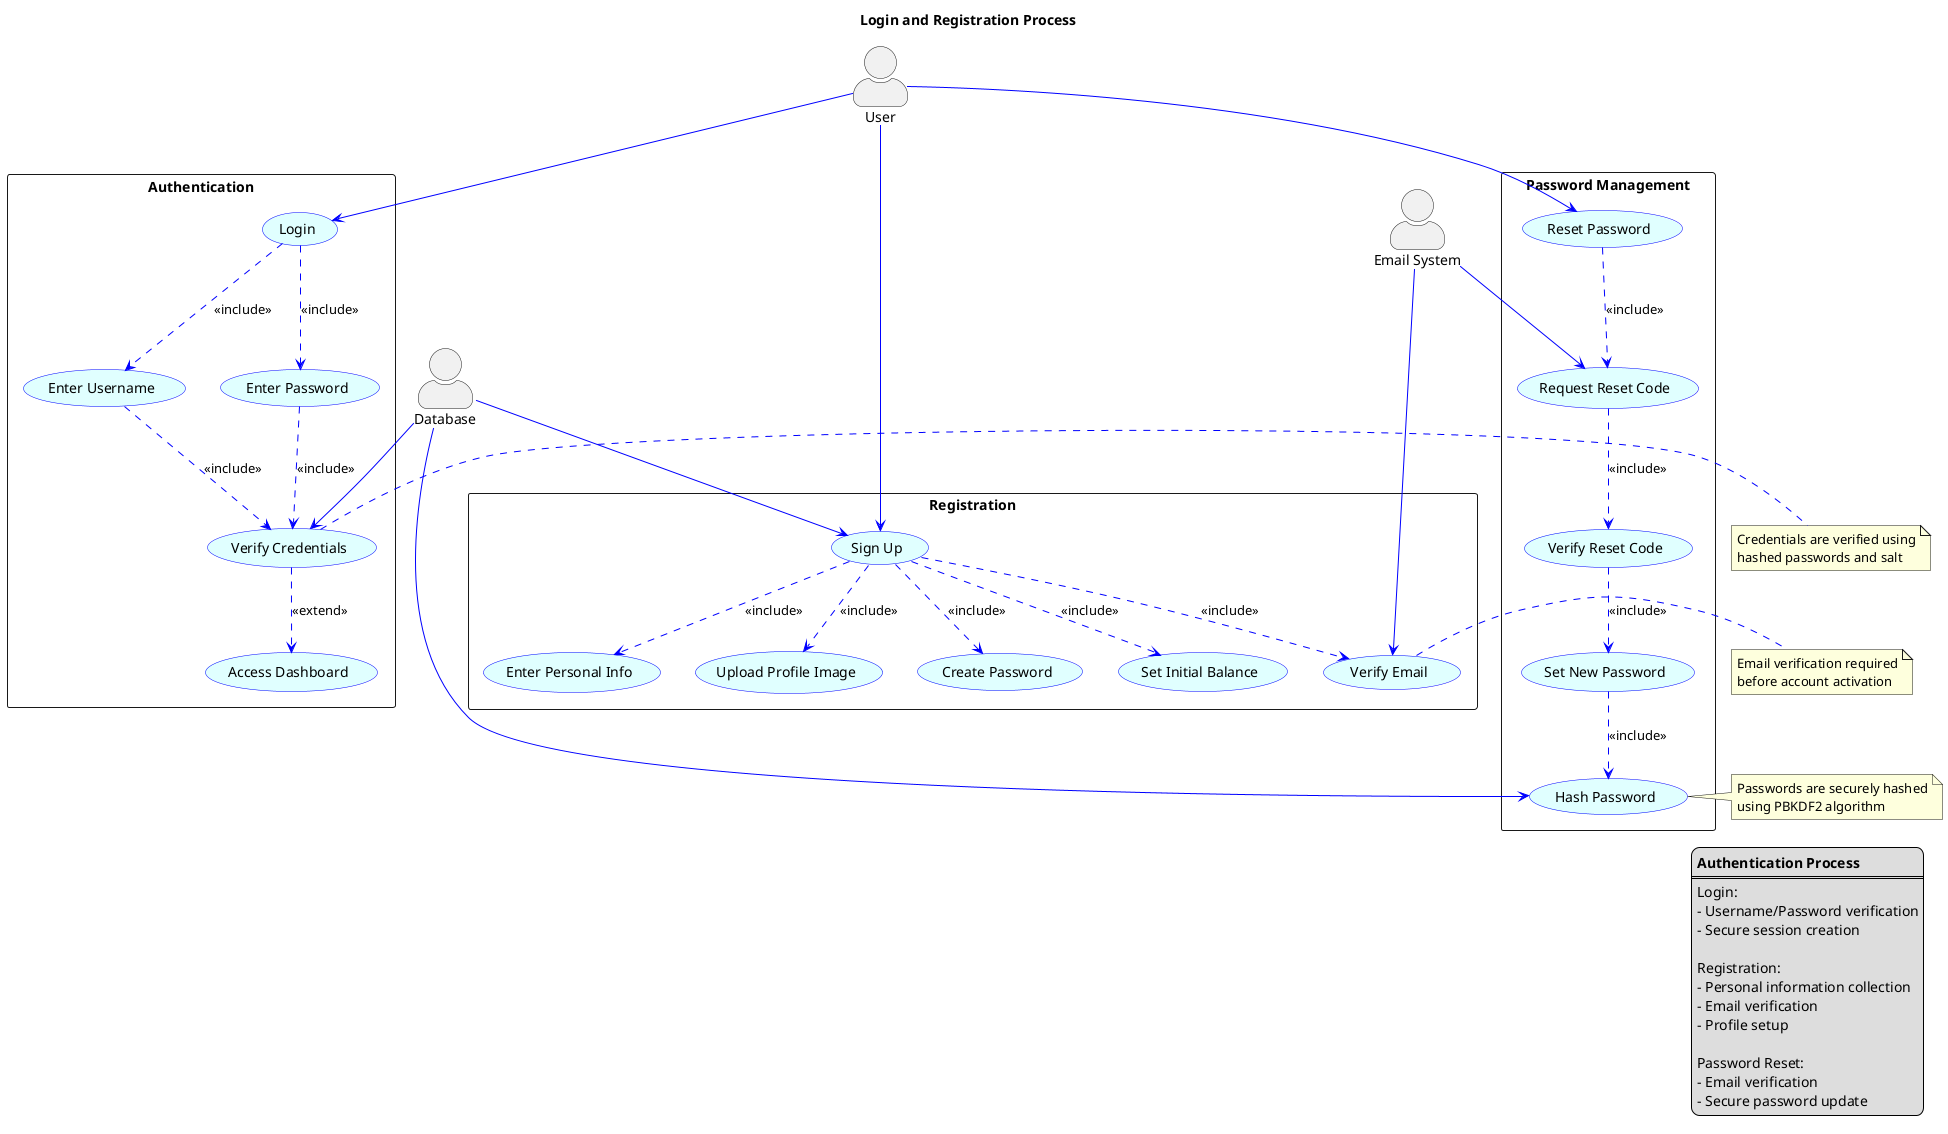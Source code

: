 @startuml Login and Registration Process

skinparam actorStyle awesome
skinparam usecase {
  BackgroundColor LightCyan
  BorderColor Blue
  ArrowColor Blue
}

title "Login and Registration Process"

actor "User" as user
actor "Email System" as email
actor "Database" as db

rectangle "Authentication" {
  usecase "Login" as UC1
  usecase "Enter Username" as UC1_1
  usecase "Enter Password" as UC1_2
  usecase "Verify Credentials" as UC1_3
  usecase "Access Dashboard" as UC1_4
}

rectangle "Registration" {
  usecase "Sign Up" as UC2
  usecase "Enter Personal Info" as UC2_1
  usecase "Upload Profile Image" as UC2_2
  usecase "Create Password" as UC2_3
  usecase "Verify Email" as UC2_4
  usecase "Set Initial Balance" as UC2_5
}

rectangle "Password Management" {
  usecase "Reset Password" as UC3
  usecase "Request Reset Code" as UC3_1
  usecase "Verify Reset Code" as UC3_2
  usecase "Set New Password" as UC3_3
  usecase "Hash Password" as UC3_4
}

' Login Flow
user --> UC1
UC1 ..> UC1_1 : <<include>>
UC1 ..> UC1_2 : <<include>>
UC1_1 ..> UC1_3 : <<include>>
UC1_2 ..> UC1_3 : <<include>>
UC1_3 ..> UC1_4 : <<extend>>
db --> UC1_3

' Registration Flow
user --> UC2
UC2 ..> UC2_1 : <<include>>
UC2 ..> UC2_2 : <<include>>
UC2 ..> UC2_3 : <<include>>
UC2 ..> UC2_4 : <<include>>
UC2 ..> UC2_5 : <<include>>
email --> UC2_4
db --> UC2

' Password Reset Flow
user --> UC3
UC3 ..> UC3_1 : <<include>>
UC3_1 ..> UC3_2 : <<include>>
UC3_2 ..> UC3_3 : <<include>>
UC3_3 ..> UC3_4 : <<include>>
email --> UC3_1
db --> UC3_4

note right of UC1_3
  Credentials are verified using
  hashed passwords and salt
end note

note right of UC2_4
  Email verification required
  before account activation
end note

note right of UC3_4
  Passwords are securely hashed
  using PBKDF2 algorithm
end note

legend right
  **Authentication Process**
  ====
  Login:
  - Username/Password verification
  - Secure session creation
  
  Registration:
  - Personal information collection
  - Email verification
  - Profile setup
  
  Password Reset:
  - Email verification
  - Secure password update
endlegend

@enduml 
